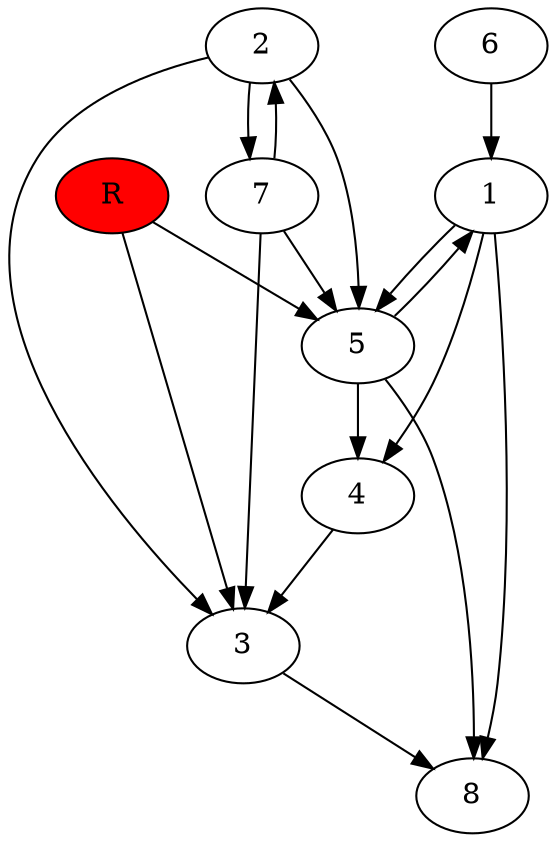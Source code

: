 digraph prb7442 {
	1
	2
	3
	4
	5
	6
	7
	8
	R [fillcolor="#ff0000" style=filled]
	1 -> 4
	1 -> 5
	1 -> 8
	2 -> 3
	2 -> 5
	2 -> 7
	3 -> 8
	4 -> 3
	5 -> 1
	5 -> 4
	5 -> 8
	6 -> 1
	7 -> 2
	7 -> 3
	7 -> 5
	R -> 3
	R -> 5
}
